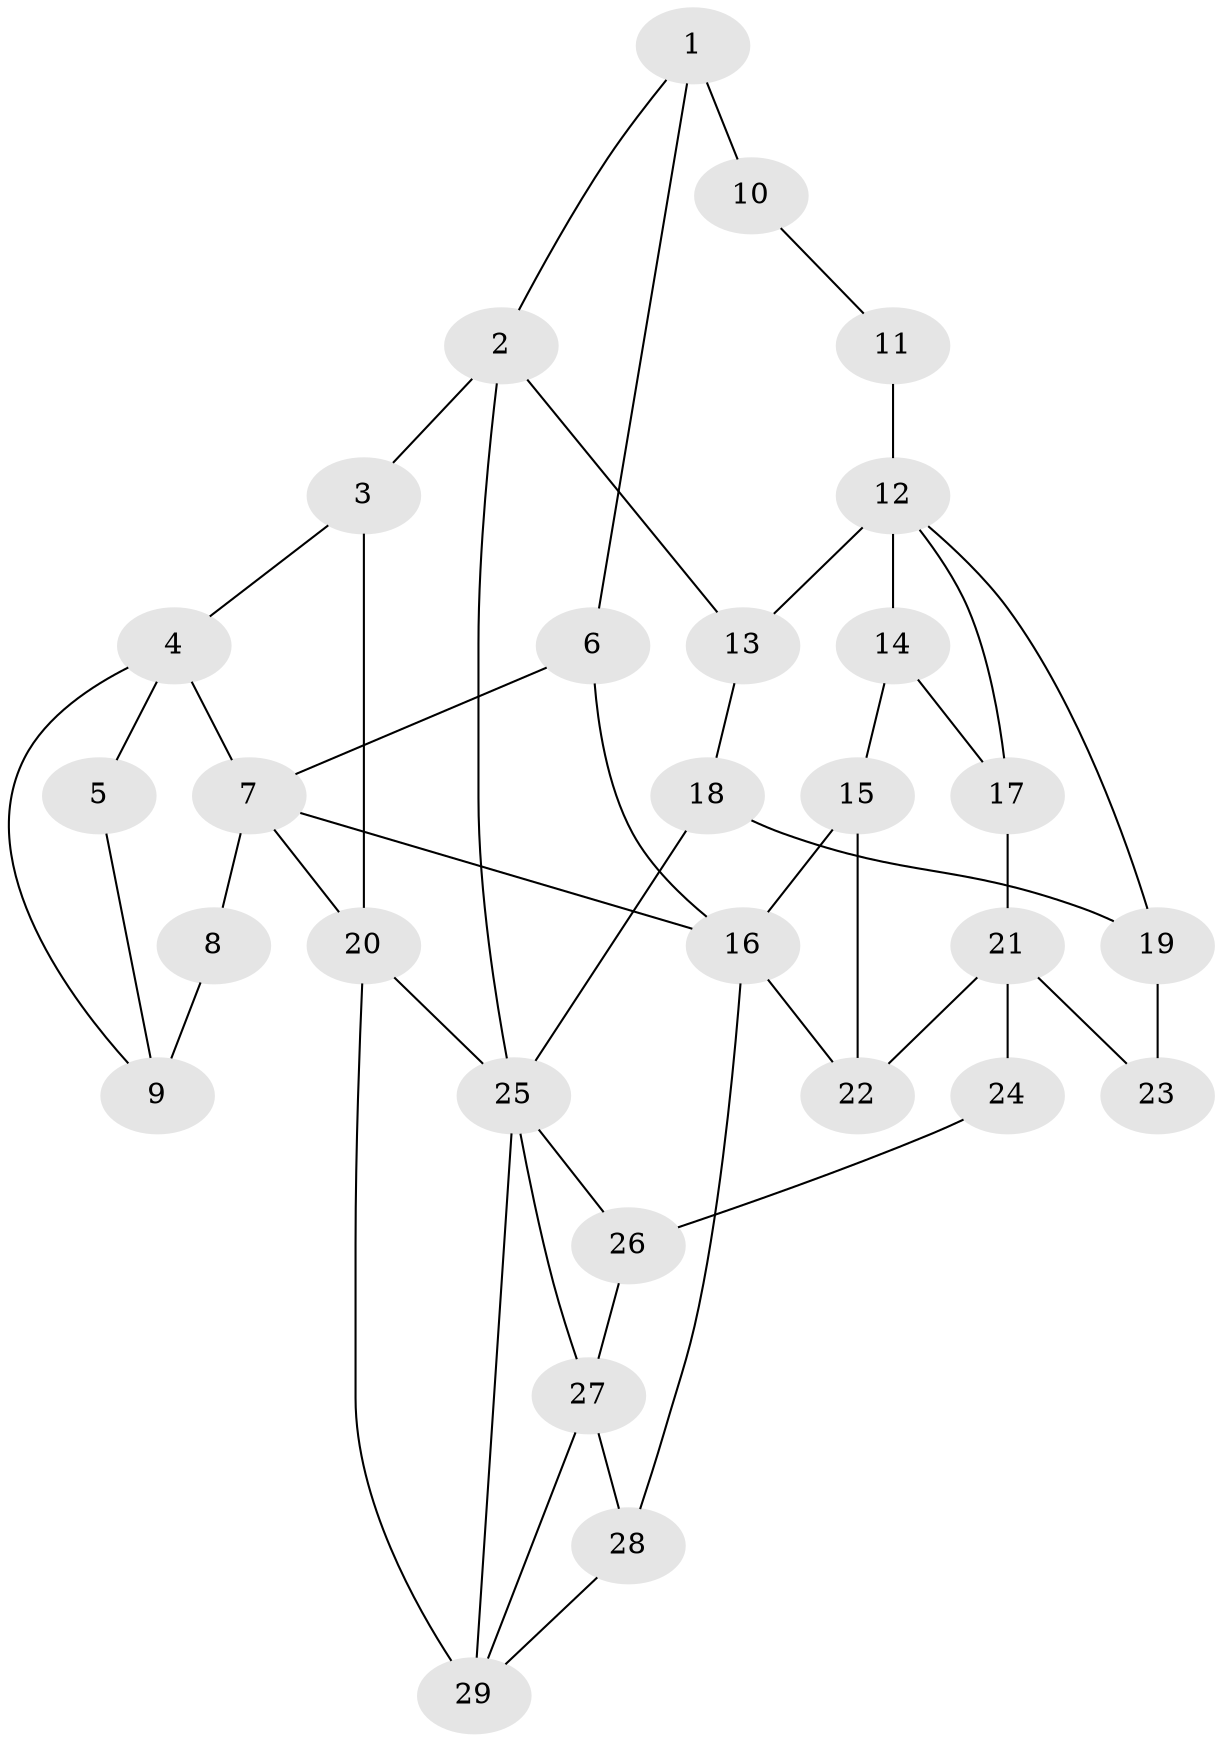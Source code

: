 // original degree distribution, {3: 0.05172413793103448, 4: 0.1896551724137931, 6: 0.1896551724137931, 5: 0.5689655172413793}
// Generated by graph-tools (version 1.1) at 2025/38/03/09/25 02:38:23]
// undirected, 29 vertices, 48 edges
graph export_dot {
graph [start="1"]
  node [color=gray90,style=filled];
  1;
  2;
  3;
  4;
  5;
  6;
  7;
  8;
  9;
  10;
  11;
  12;
  13;
  14;
  15;
  16;
  17;
  18;
  19;
  20;
  21;
  22;
  23;
  24;
  25;
  26;
  27;
  28;
  29;
  1 -- 2 [weight=1.0];
  1 -- 6 [weight=1.0];
  1 -- 10 [weight=2.0];
  2 -- 3 [weight=1.0];
  2 -- 13 [weight=1.0];
  2 -- 25 [weight=1.0];
  3 -- 4 [weight=1.0];
  3 -- 20 [weight=2.0];
  4 -- 5 [weight=1.0];
  4 -- 7 [weight=1.0];
  4 -- 9 [weight=1.0];
  5 -- 9 [weight=1.0];
  6 -- 7 [weight=1.0];
  6 -- 16 [weight=1.0];
  7 -- 8 [weight=1.0];
  7 -- 16 [weight=1.0];
  7 -- 20 [weight=1.0];
  8 -- 9 [weight=2.0];
  10 -- 11 [weight=1.0];
  11 -- 12 [weight=2.0];
  12 -- 13 [weight=1.0];
  12 -- 14 [weight=1.0];
  12 -- 17 [weight=1.0];
  12 -- 19 [weight=1.0];
  13 -- 18 [weight=1.0];
  14 -- 15 [weight=1.0];
  14 -- 17 [weight=1.0];
  15 -- 16 [weight=1.0];
  15 -- 22 [weight=1.0];
  16 -- 22 [weight=1.0];
  16 -- 28 [weight=2.0];
  17 -- 21 [weight=1.0];
  18 -- 19 [weight=1.0];
  18 -- 25 [weight=2.0];
  19 -- 23 [weight=1.0];
  20 -- 25 [weight=1.0];
  20 -- 29 [weight=2.0];
  21 -- 22 [weight=1.0];
  21 -- 23 [weight=2.0];
  21 -- 24 [weight=2.0];
  24 -- 26 [weight=1.0];
  25 -- 26 [weight=1.0];
  25 -- 27 [weight=1.0];
  25 -- 29 [weight=1.0];
  26 -- 27 [weight=1.0];
  27 -- 28 [weight=1.0];
  27 -- 29 [weight=1.0];
  28 -- 29 [weight=2.0];
}
